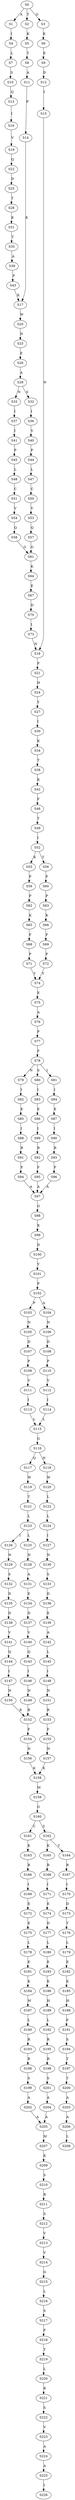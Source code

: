 strict digraph  {
	S0 -> S1 [ label = A ];
	S0 -> S2 [ label = T ];
	S0 -> S3 [ label = G ];
	S1 -> S4 [ label = I ];
	S2 -> S5 [ label = K ];
	S3 -> S6 [ label = K ];
	S4 -> S7 [ label = L ];
	S5 -> S8 [ label = T ];
	S6 -> S9 [ label = E ];
	S7 -> S10 [ label = S ];
	S8 -> S11 [ label = A ];
	S9 -> S12 [ label = D ];
	S10 -> S13 [ label = Q ];
	S11 -> S14 [ label = P ];
	S12 -> S15 [ label = I ];
	S13 -> S16 [ label = I ];
	S14 -> S17 [ label = K ];
	S15 -> S18 [ label = N ];
	S16 -> S19 [ label = V ];
	S17 -> S20 [ label = W ];
	S18 -> S21 [ label = P ];
	S19 -> S22 [ label = Q ];
	S20 -> S23 [ label = N ];
	S21 -> S24 [ label = H ];
	S22 -> S25 [ label = D ];
	S23 -> S26 [ label = E ];
	S24 -> S27 [ label = Y ];
	S25 -> S28 [ label = T ];
	S26 -> S29 [ label = A ];
	S27 -> S30 [ label = I ];
	S28 -> S31 [ label = K ];
	S29 -> S32 [ label = S ];
	S29 -> S33 [ label = N ];
	S30 -> S34 [ label = K ];
	S31 -> S35 [ label = T ];
	S32 -> S36 [ label = I ];
	S33 -> S37 [ label = I ];
	S34 -> S38 [ label = T ];
	S35 -> S39 [ label = A ];
	S36 -> S40 [ label = V ];
	S37 -> S41 [ label = I ];
	S38 -> S42 [ label = K ];
	S39 -> S43 [ label = P ];
	S40 -> S44 [ label = P ];
	S41 -> S45 [ label = P ];
	S42 -> S46 [ label = F ];
	S43 -> S17 [ label = K ];
	S44 -> S47 [ label = L ];
	S45 -> S48 [ label = L ];
	S46 -> S49 [ label = T ];
	S47 -> S50 [ label = C ];
	S48 -> S51 [ label = C ];
	S49 -> S52 [ label = I ];
	S50 -> S53 [ label = V ];
	S51 -> S54 [ label = V ];
	S52 -> S55 [ label = K ];
	S52 -> S56 [ label = T ];
	S53 -> S57 [ label = Q ];
	S54 -> S58 [ label = Q ];
	S55 -> S59 [ label = P ];
	S56 -> S60 [ label = P ];
	S57 -> S61 [ label = G ];
	S58 -> S61 [ label = G ];
	S59 -> S62 [ label = P ];
	S60 -> S63 [ label = P ];
	S61 -> S64 [ label = K ];
	S62 -> S65 [ label = K ];
	S63 -> S66 [ label = K ];
	S64 -> S67 [ label = E ];
	S65 -> S68 [ label = F ];
	S66 -> S69 [ label = F ];
	S67 -> S70 [ label = D ];
	S68 -> S71 [ label = P ];
	S69 -> S72 [ label = P ];
	S70 -> S73 [ label = I ];
	S71 -> S74 [ label = Y ];
	S72 -> S74 [ label = Y ];
	S73 -> S18 [ label = N ];
	S74 -> S75 [ label = E ];
	S75 -> S76 [ label = A ];
	S76 -> S77 [ label = P ];
	S77 -> S78 [ label = F ];
	S78 -> S79 [ label = N ];
	S78 -> S80 [ label = S ];
	S78 -> S81 [ label = I ];
	S79 -> S82 [ label = I ];
	S80 -> S83 [ label = I ];
	S81 -> S84 [ label = I ];
	S82 -> S85 [ label = E ];
	S83 -> S86 [ label = E ];
	S84 -> S87 [ label = E ];
	S85 -> S88 [ label = I ];
	S86 -> S89 [ label = I ];
	S87 -> S90 [ label = I ];
	S88 -> S91 [ label = R ];
	S89 -> S92 [ label = R ];
	S90 -> S93 [ label = R ];
	S91 -> S94 [ label = F ];
	S92 -> S95 [ label = F ];
	S93 -> S96 [ label = F ];
	S94 -> S97 [ label = A ];
	S95 -> S97 [ label = A ];
	S96 -> S97 [ label = A ];
	S97 -> S98 [ label = G ];
	S98 -> S99 [ label = K ];
	S99 -> S100 [ label = D ];
	S100 -> S101 [ label = Y ];
	S101 -> S102 [ label = P ];
	S102 -> S103 [ label = P ];
	S102 -> S104 [ label = A ];
	S103 -> S105 [ label = N ];
	S104 -> S106 [ label = N ];
	S105 -> S107 [ label = D ];
	S106 -> S108 [ label = D ];
	S107 -> S109 [ label = P ];
	S108 -> S110 [ label = P ];
	S109 -> S111 [ label = V ];
	S110 -> S112 [ label = V ];
	S111 -> S113 [ label = I ];
	S112 -> S114 [ label = I ];
	S113 -> S115 [ label = L ];
	S114 -> S115 [ label = L ];
	S115 -> S116 [ label = G ];
	S116 -> S117 [ label = Q ];
	S116 -> S118 [ label = H ];
	S117 -> S119 [ label = W ];
	S118 -> S120 [ label = W ];
	S119 -> S121 [ label = T ];
	S120 -> S122 [ label = L ];
	S121 -> S123 [ label = L ];
	S122 -> S124 [ label = L ];
	S123 -> S125 [ label = L ];
	S123 -> S126 [ label = I ];
	S124 -> S127 [ label = I ];
	S125 -> S128 [ label = N ];
	S126 -> S129 [ label = N ];
	S127 -> S130 [ label = N ];
	S128 -> S131 [ label = A ];
	S129 -> S132 [ label = S ];
	S130 -> S133 [ label = S ];
	S131 -> S134 [ label = E ];
	S132 -> S135 [ label = D ];
	S133 -> S136 [ label = D ];
	S134 -> S137 [ label = D ];
	S135 -> S138 [ label = D ];
	S136 -> S139 [ label = E ];
	S137 -> S140 [ label = V ];
	S138 -> S141 [ label = V ];
	S139 -> S142 [ label = A ];
	S140 -> S143 [ label = Q ];
	S141 -> S144 [ label = Q ];
	S142 -> S145 [ label = L ];
	S143 -> S146 [ label = I ];
	S144 -> S147 [ label = I ];
	S145 -> S148 [ label = I ];
	S146 -> S149 [ label = N ];
	S147 -> S150 [ label = N ];
	S148 -> S151 [ label = N ];
	S149 -> S152 [ label = R ];
	S150 -> S152 [ label = R ];
	S151 -> S153 [ label = R ];
	S152 -> S154 [ label = F ];
	S153 -> S155 [ label = F ];
	S154 -> S156 [ label = N ];
	S155 -> S157 [ label = N ];
	S156 -> S158 [ label = K ];
	S157 -> S158 [ label = K ];
	S158 -> S159 [ label = M ];
	S159 -> S160 [ label = G ];
	S160 -> S161 [ label = C ];
	S160 -> S162 [ label = S ];
	S161 -> S163 [ label = K ];
	S162 -> S164 [ label = T ];
	S162 -> S165 [ label = K ];
	S163 -> S166 [ label = R ];
	S164 -> S167 [ label = R ];
	S165 -> S168 [ label = R ];
	S166 -> S169 [ label = I ];
	S167 -> S170 [ label = I ];
	S168 -> S171 [ label = I ];
	S169 -> S172 [ label = E ];
	S170 -> S173 [ label = D ];
	S171 -> S174 [ label = E ];
	S172 -> S175 [ label = E ];
	S173 -> S176 [ label = T ];
	S174 -> S177 [ label = D ];
	S175 -> S178 [ label = L ];
	S176 -> S179 [ label = L ];
	S177 -> S180 [ label = L ];
	S178 -> S181 [ label = E ];
	S179 -> S182 [ label = E ];
	S180 -> S183 [ label = E ];
	S181 -> S184 [ label = K ];
	S182 -> S185 [ label = K ];
	S183 -> S186 [ label = K ];
	S184 -> S187 [ label = M ];
	S185 -> S188 [ label = H ];
	S186 -> S189 [ label = H ];
	S187 -> S190 [ label = L ];
	S188 -> S191 [ label = F ];
	S189 -> S192 [ label = L ];
	S190 -> S193 [ label = R ];
	S191 -> S194 [ label = S ];
	S192 -> S195 [ label = R ];
	S193 -> S196 [ label = R ];
	S194 -> S197 [ label = T ];
	S195 -> S198 [ label = R ];
	S196 -> S199 [ label = S ];
	S197 -> S200 [ label = T ];
	S198 -> S201 [ label = S ];
	S199 -> S202 [ label = A ];
	S200 -> S203 [ label = A ];
	S201 -> S204 [ label = A ];
	S202 -> S205 [ label = A ];
	S203 -> S206 [ label = A ];
	S204 -> S205 [ label = A ];
	S205 -> S207 [ label = M ];
	S206 -> S208 [ label = L ];
	S207 -> S209 [ label = K ];
	S209 -> S210 [ label = S ];
	S210 -> S211 [ label = R ];
	S211 -> S212 [ label = S ];
	S212 -> S213 [ label = V ];
	S213 -> S214 [ label = V ];
	S214 -> S215 [ label = G ];
	S215 -> S216 [ label = L ];
	S216 -> S217 [ label = S ];
	S217 -> S218 [ label = F ];
	S218 -> S219 [ label = T ];
	S219 -> S220 [ label = L ];
	S220 -> S221 [ label = R ];
	S221 -> S222 [ label = S ];
	S222 -> S223 [ label = V ];
	S223 -> S224 [ label = A ];
	S224 -> S225 [ label = A ];
	S225 -> S226 [ label = I ];
}
